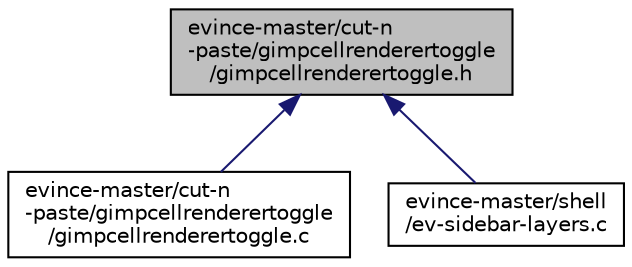 digraph "evince-master/cut-n-paste/gimpcellrenderertoggle/gimpcellrenderertoggle.h"
{
  edge [fontname="Helvetica",fontsize="10",labelfontname="Helvetica",labelfontsize="10"];
  node [fontname="Helvetica",fontsize="10",shape=record];
  Node1 [label="evince-master/cut-n\l-paste/gimpcellrenderertoggle\l/gimpcellrenderertoggle.h",height=0.2,width=0.4,color="black", fillcolor="grey75", style="filled" fontcolor="black"];
  Node1 -> Node2 [dir="back",color="midnightblue",fontsize="10",style="solid",fontname="Helvetica"];
  Node2 [label="evince-master/cut-n\l-paste/gimpcellrenderertoggle\l/gimpcellrenderertoggle.c",height=0.2,width=0.4,color="black", fillcolor="white", style="filled",URL="$d2/d78/gimpcellrenderertoggle_8c.html"];
  Node1 -> Node3 [dir="back",color="midnightblue",fontsize="10",style="solid",fontname="Helvetica"];
  Node3 [label="evince-master/shell\l/ev-sidebar-layers.c",height=0.2,width=0.4,color="black", fillcolor="white", style="filled",URL="$dd/dbf/ev-sidebar-layers_8c.html"];
}
